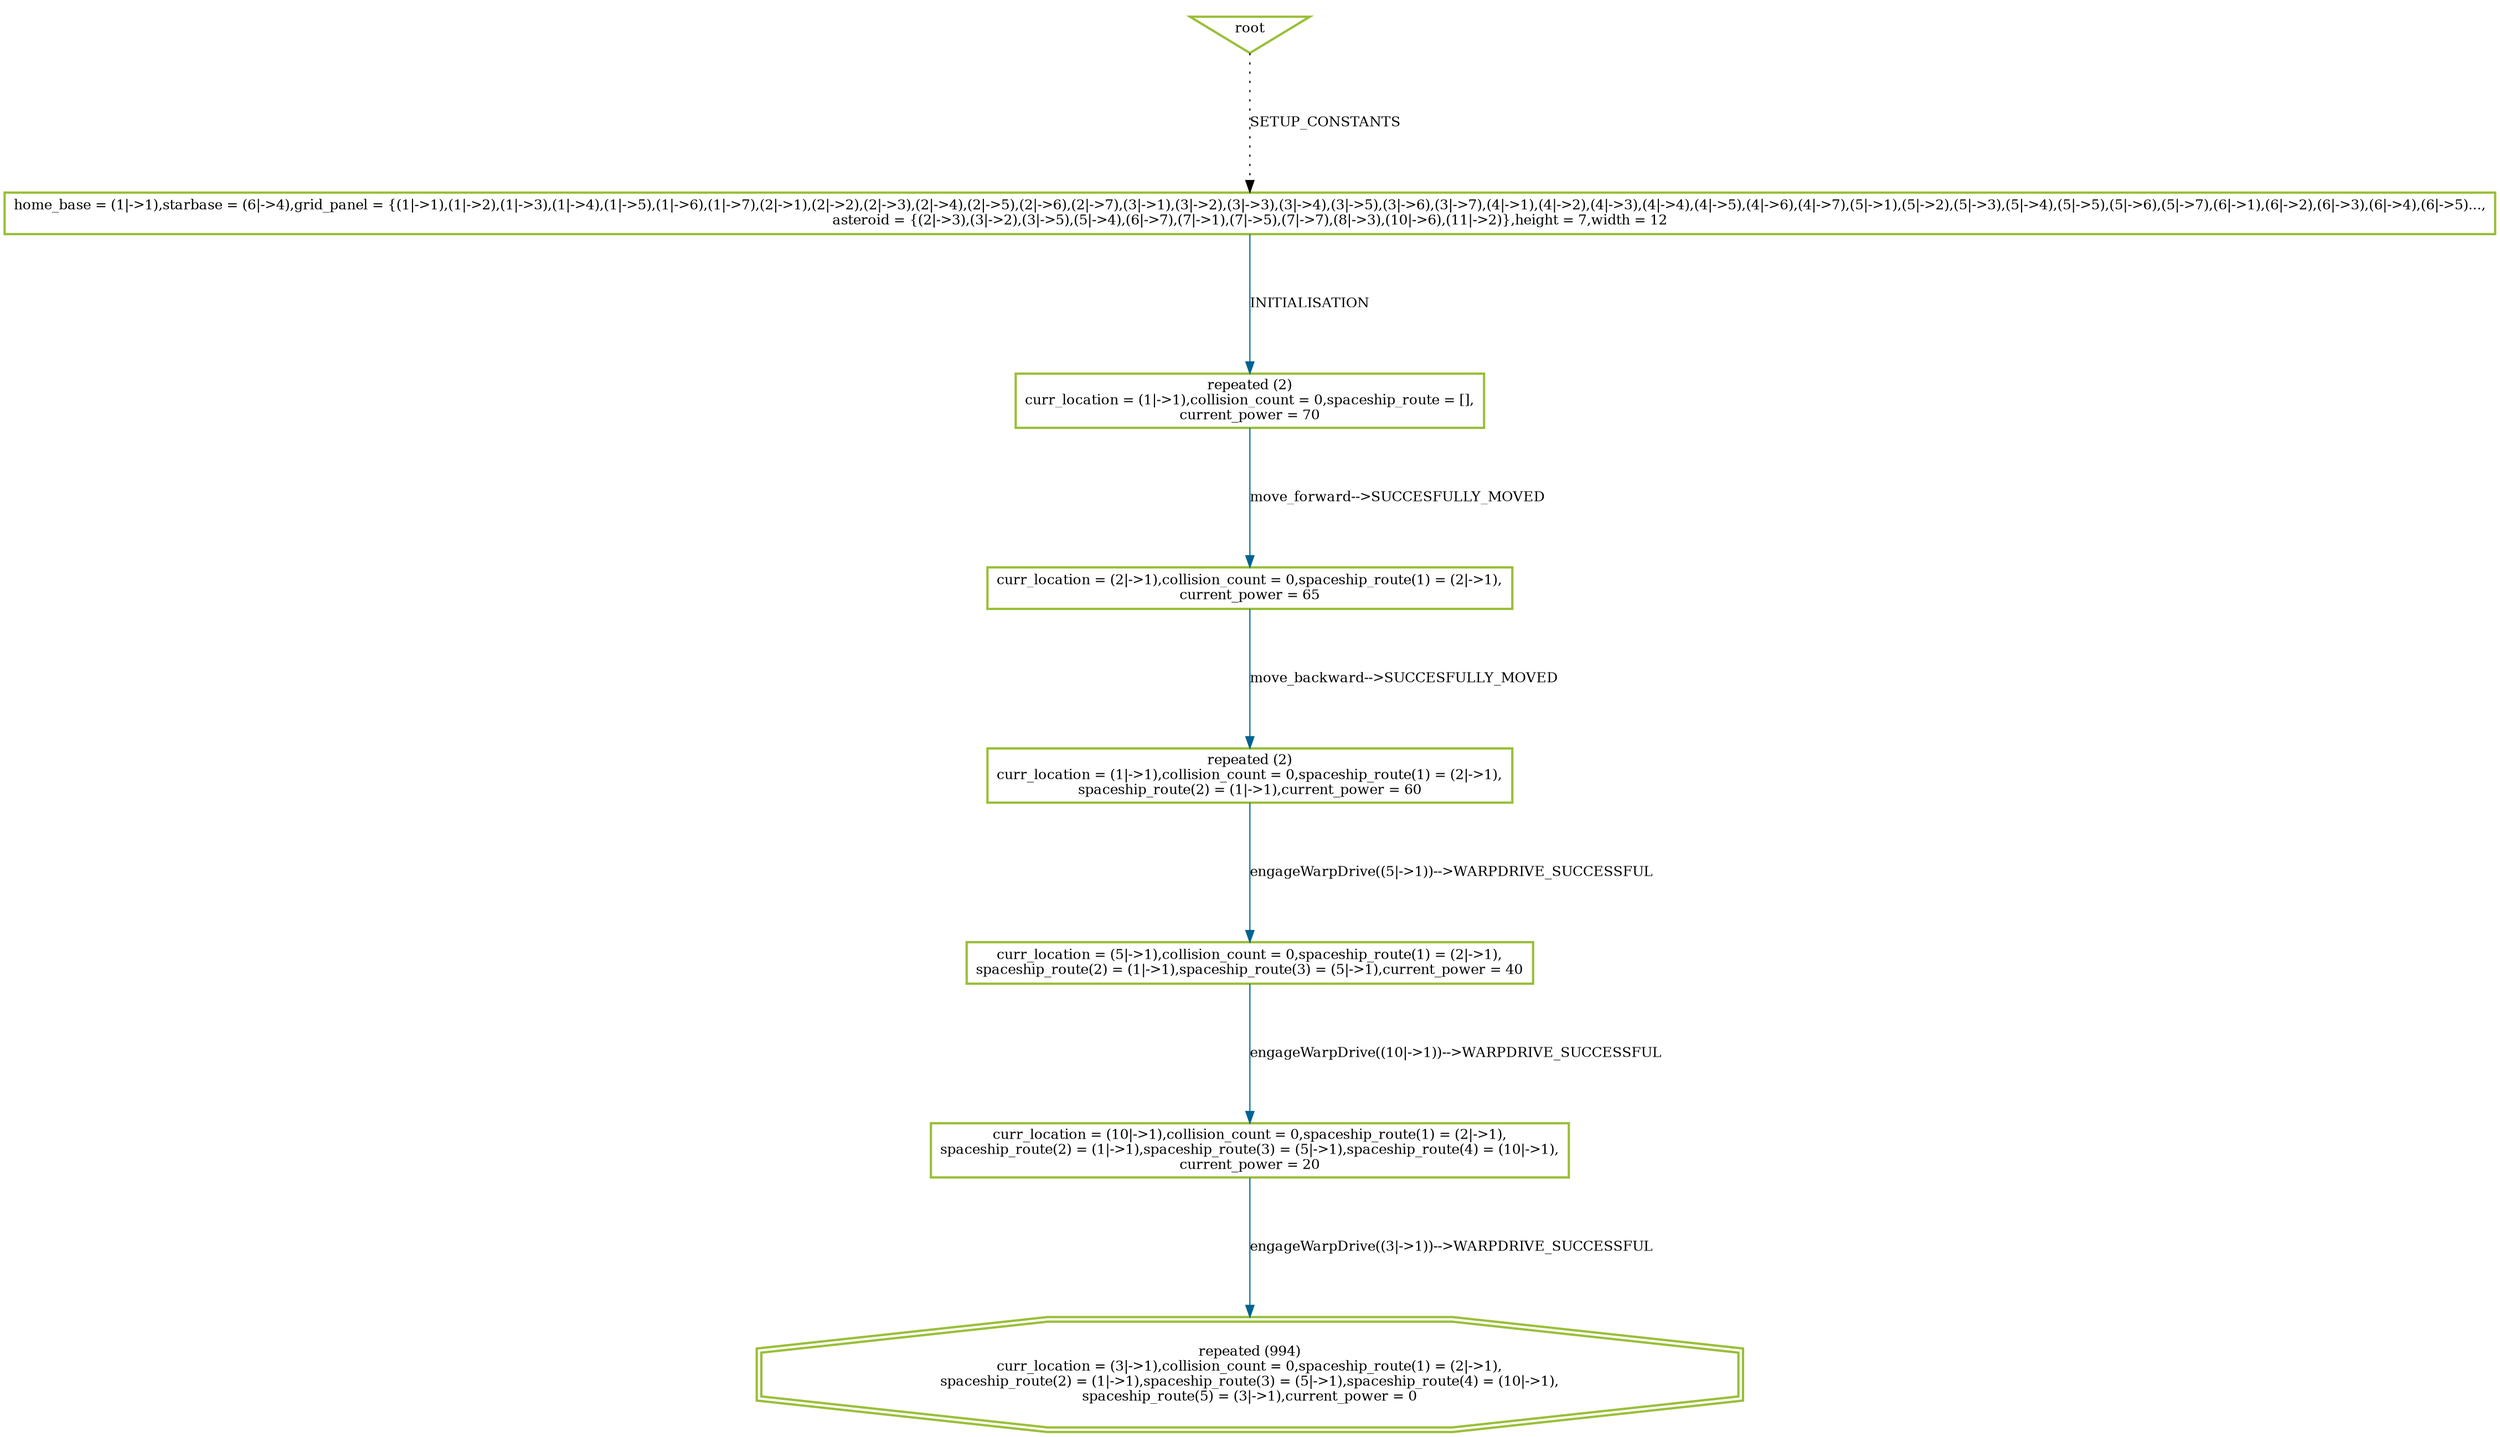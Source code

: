 digraph "history" {
	graph [
		fontsize = "14"
		fontname = "Times-Roman"
		fontcolor = "black"
		nodesep = "1.5"
		ranksep = "1.5"
	]
	node [
		fontsize = "14"
		fontname = "Times-Roman"
		fontcolor = "black"
		shape = "ellipse"
		style = "solid"
	]
	edge [
		fontsize = "14"
		fontname = "Times-Roman"
		fontcolor = "black"
		style = "solid"
	]
	"0" [
		fontsize = "12"
		fontname = "Times-Roman"
		fontcolor = "black"
		penwidth = "2"
		label = "home_base = (1\|-\>1),starbase = (6\|-\>4),grid_panel = \{(1\|-\>1),(1\|-\>2),(1\|-\>3),(1\|-\>4),(1\|-\>5),(1\|-\>6),(1\|-\>7),(2\|-\>1),(2\|-\>2),(2\|-\>3),(2\|-\>4),(2\|-\>5),(2\|-\>6),(2\|-\>7),(3\|-\>1),(3\|-\>2),(3\|-\>3),(3\|-\>4),(3\|-\>5),(3\|-\>6),(3\|-\>7),(4\|-\>1),(4\|-\>2),(4\|-\>3),(4\|-\>4),(4\|-\>5),(4\|-\>6),(4\|-\>7),(5\|-\>1),(5\|-\>2),(5\|-\>3),(5\|-\>4),(5\|-\>5),(5\|-\>6),(5\|-\>7),(6\|-\>1),(6\|-\>2),(6\|-\>3),(6\|-\>4),(6\|-\>5)...,\nasteroid = \{(2\|-\>3),(3\|-\>2),(3\|-\>5),(5\|-\>4),(6\|-\>7),(7\|-\>1),(7\|-\>5),(7\|-\>7),(8\|-\>3),(10\|-\>6),(11\|-\>2)\},height = 7,width = 12"
		shape = "box"
		style = "solid"
		color = "#99BF38"
	]
	"1" [
		fontsize = "12"
		fontname = "Times-Roman"
		fontcolor = "black"
		penwidth = "2"
		label = "repeated (2)\ncurr_location = (1\|-\>1),collision_count = 0,spaceship_route = [],\ncurrent_power = 70"
		shape = "box"
		style = "solid"
		color = "#99BF38"
	]
	"3" [
		fontsize = "12"
		fontname = "Times-Roman"
		fontcolor = "black"
		penwidth = "2"
		label = "curr_location = (2\|-\>1),collision_count = 0,spaceship_route(1) = (2\|-\>1),\ncurrent_power = 65"
		shape = "box"
		style = "solid"
		color = "#99BF38"
	]
	"15" [
		fontsize = "12"
		fontname = "Times-Roman"
		fontcolor = "black"
		penwidth = "2"
		label = "repeated (2)\ncurr_location = (1\|-\>1),collision_count = 0,spaceship_route(1) = (2\|-\>1),\nspaceship_route(2) = (1\|-\>1),current_power = 60"
		shape = "box"
		style = "solid"
		color = "#99BF38"
	]
	"30" [
		fontsize = "12"
		fontname = "Times-Roman"
		fontcolor = "black"
		penwidth = "2"
		label = "curr_location = (5\|-\>1),collision_count = 0,spaceship_route(1) = (2\|-\>1),\nspaceship_route(2) = (1\|-\>1),spaceship_route(3) = (5\|-\>1),current_power = 40"
		shape = "box"
		style = "solid"
		color = "#99BF38"
	]
	"47" [
		fontsize = "12"
		fontname = "Times-Roman"
		fontcolor = "black"
		penwidth = "2"
		label = "curr_location = (10\|-\>1),collision_count = 0,spaceship_route(1) = (2\|-\>1),\nspaceship_route(2) = (1\|-\>1),spaceship_route(3) = (5\|-\>1),spaceship_route(4) = (10\|-\>1),\ncurrent_power = 20"
		shape = "box"
		style = "solid"
		color = "#99BF38"
	]
	"53" [
		fontsize = "12"
		fontname = "Times-Roman"
		fontcolor = "black"
		penwidth = "2"
		label = "repeated (994)\ncurr_location = (3\|-\>1),collision_count = 0,spaceship_route(1) = (2\|-\>1),\nspaceship_route(2) = (1\|-\>1),spaceship_route(3) = (5\|-\>1),spaceship_route(4) = (10\|-\>1),\nspaceship_route(5) = (3\|-\>1),current_power = 0"
		shape = "doubleoctagon"
		style = "solid"
		color = "#99BF38"
	]
	"root" [
		fontsize = "12"
		fontname = "Times-Roman"
		fontcolor = "black"
		penwidth = "2"
		label = "root"
		shape = "invtriangle"
		style = "solid"
		color = "#99BF38"
	]
	"root" -> "0" [
		fontsize = "12"
		fontname = "Times-Roman"
		fontcolor = "black"
		label = "SETUP_CONSTANTS"
		style = "dotted"
		color = "black"
	]
	"0" -> "1" [
		fontsize = "12"
		fontname = "Times-Roman"
		fontcolor = "black"
		label = "INITIALISATION"
		style = "solid"
		color = "#006391"
	]
	"1" -> "3" [
		fontsize = "12"
		fontname = "Times-Roman"
		fontcolor = "black"
		label = "move_forward--\>SUCCESFULLY_MOVED"
		style = "solid"
		color = "#006391"
	]
	"3" -> "15" [
		fontsize = "12"
		fontname = "Times-Roman"
		fontcolor = "black"
		label = "move_backward--\>SUCCESFULLY_MOVED"
		style = "solid"
		color = "#006391"
	]
	"15" -> "30" [
		fontsize = "12"
		fontname = "Times-Roman"
		fontcolor = "black"
		label = "engageWarpDrive((5\|-\>1))--\>WARPDRIVE_SUCCESSFUL"
		style = "solid"
		color = "#006391"
	]
	"30" -> "47" [
		fontsize = "12"
		fontname = "Times-Roman"
		fontcolor = "black"
		label = "engageWarpDrive((10\|-\>1))--\>WARPDRIVE_SUCCESSFUL"
		style = "solid"
		color = "#006391"
	]
	"47" -> "53" [
		fontsize = "12"
		fontname = "Times-Roman"
		fontcolor = "black"
		label = "engageWarpDrive((3\|-\>1))--\>WARPDRIVE_SUCCESSFUL"
		style = "solid"
		color = "#006391"
	]
}
